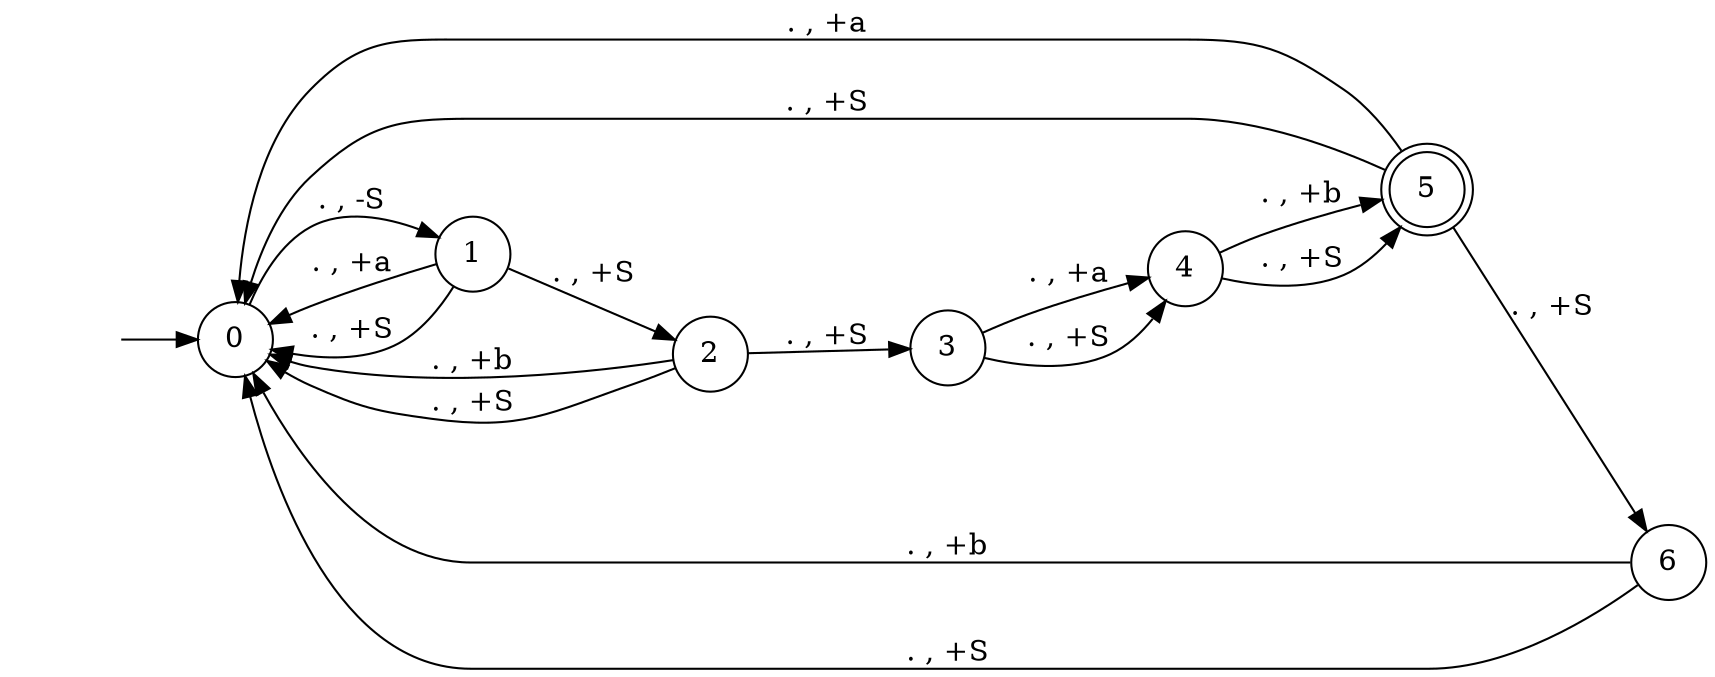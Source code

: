 digraph pda {
rankdir = LR;
hidden [shape = plaintext, label = ""];
node [shape = doublecircle];
5;
node [shape = circle];
hidden -> 0;
0 -> 1 [label = ". , -S"];
1 -> 0 [label = ". , +a"];
1 -> 0 [label = ". , +S"];
1 -> 2 [label = ". , +S"];
2 -> 0 [label = ". , +b"];
2 -> 0 [label = ". , +S"];
2 -> 3 [label = ". , +S"];
3 -> 4 [label = ". , +a"];
3 -> 4 [label = ". , +S"];
4 -> 5 [label = ". , +b"];
4 -> 5 [label = ". , +S"];
5 -> 0 [label = ". , +a"];
5 -> 0 [label = ". , +S"];
5 -> 6 [label = ". , +S"];
6 -> 0 [label = ". , +b"];
6 -> 0 [label = ". , +S"];
}
